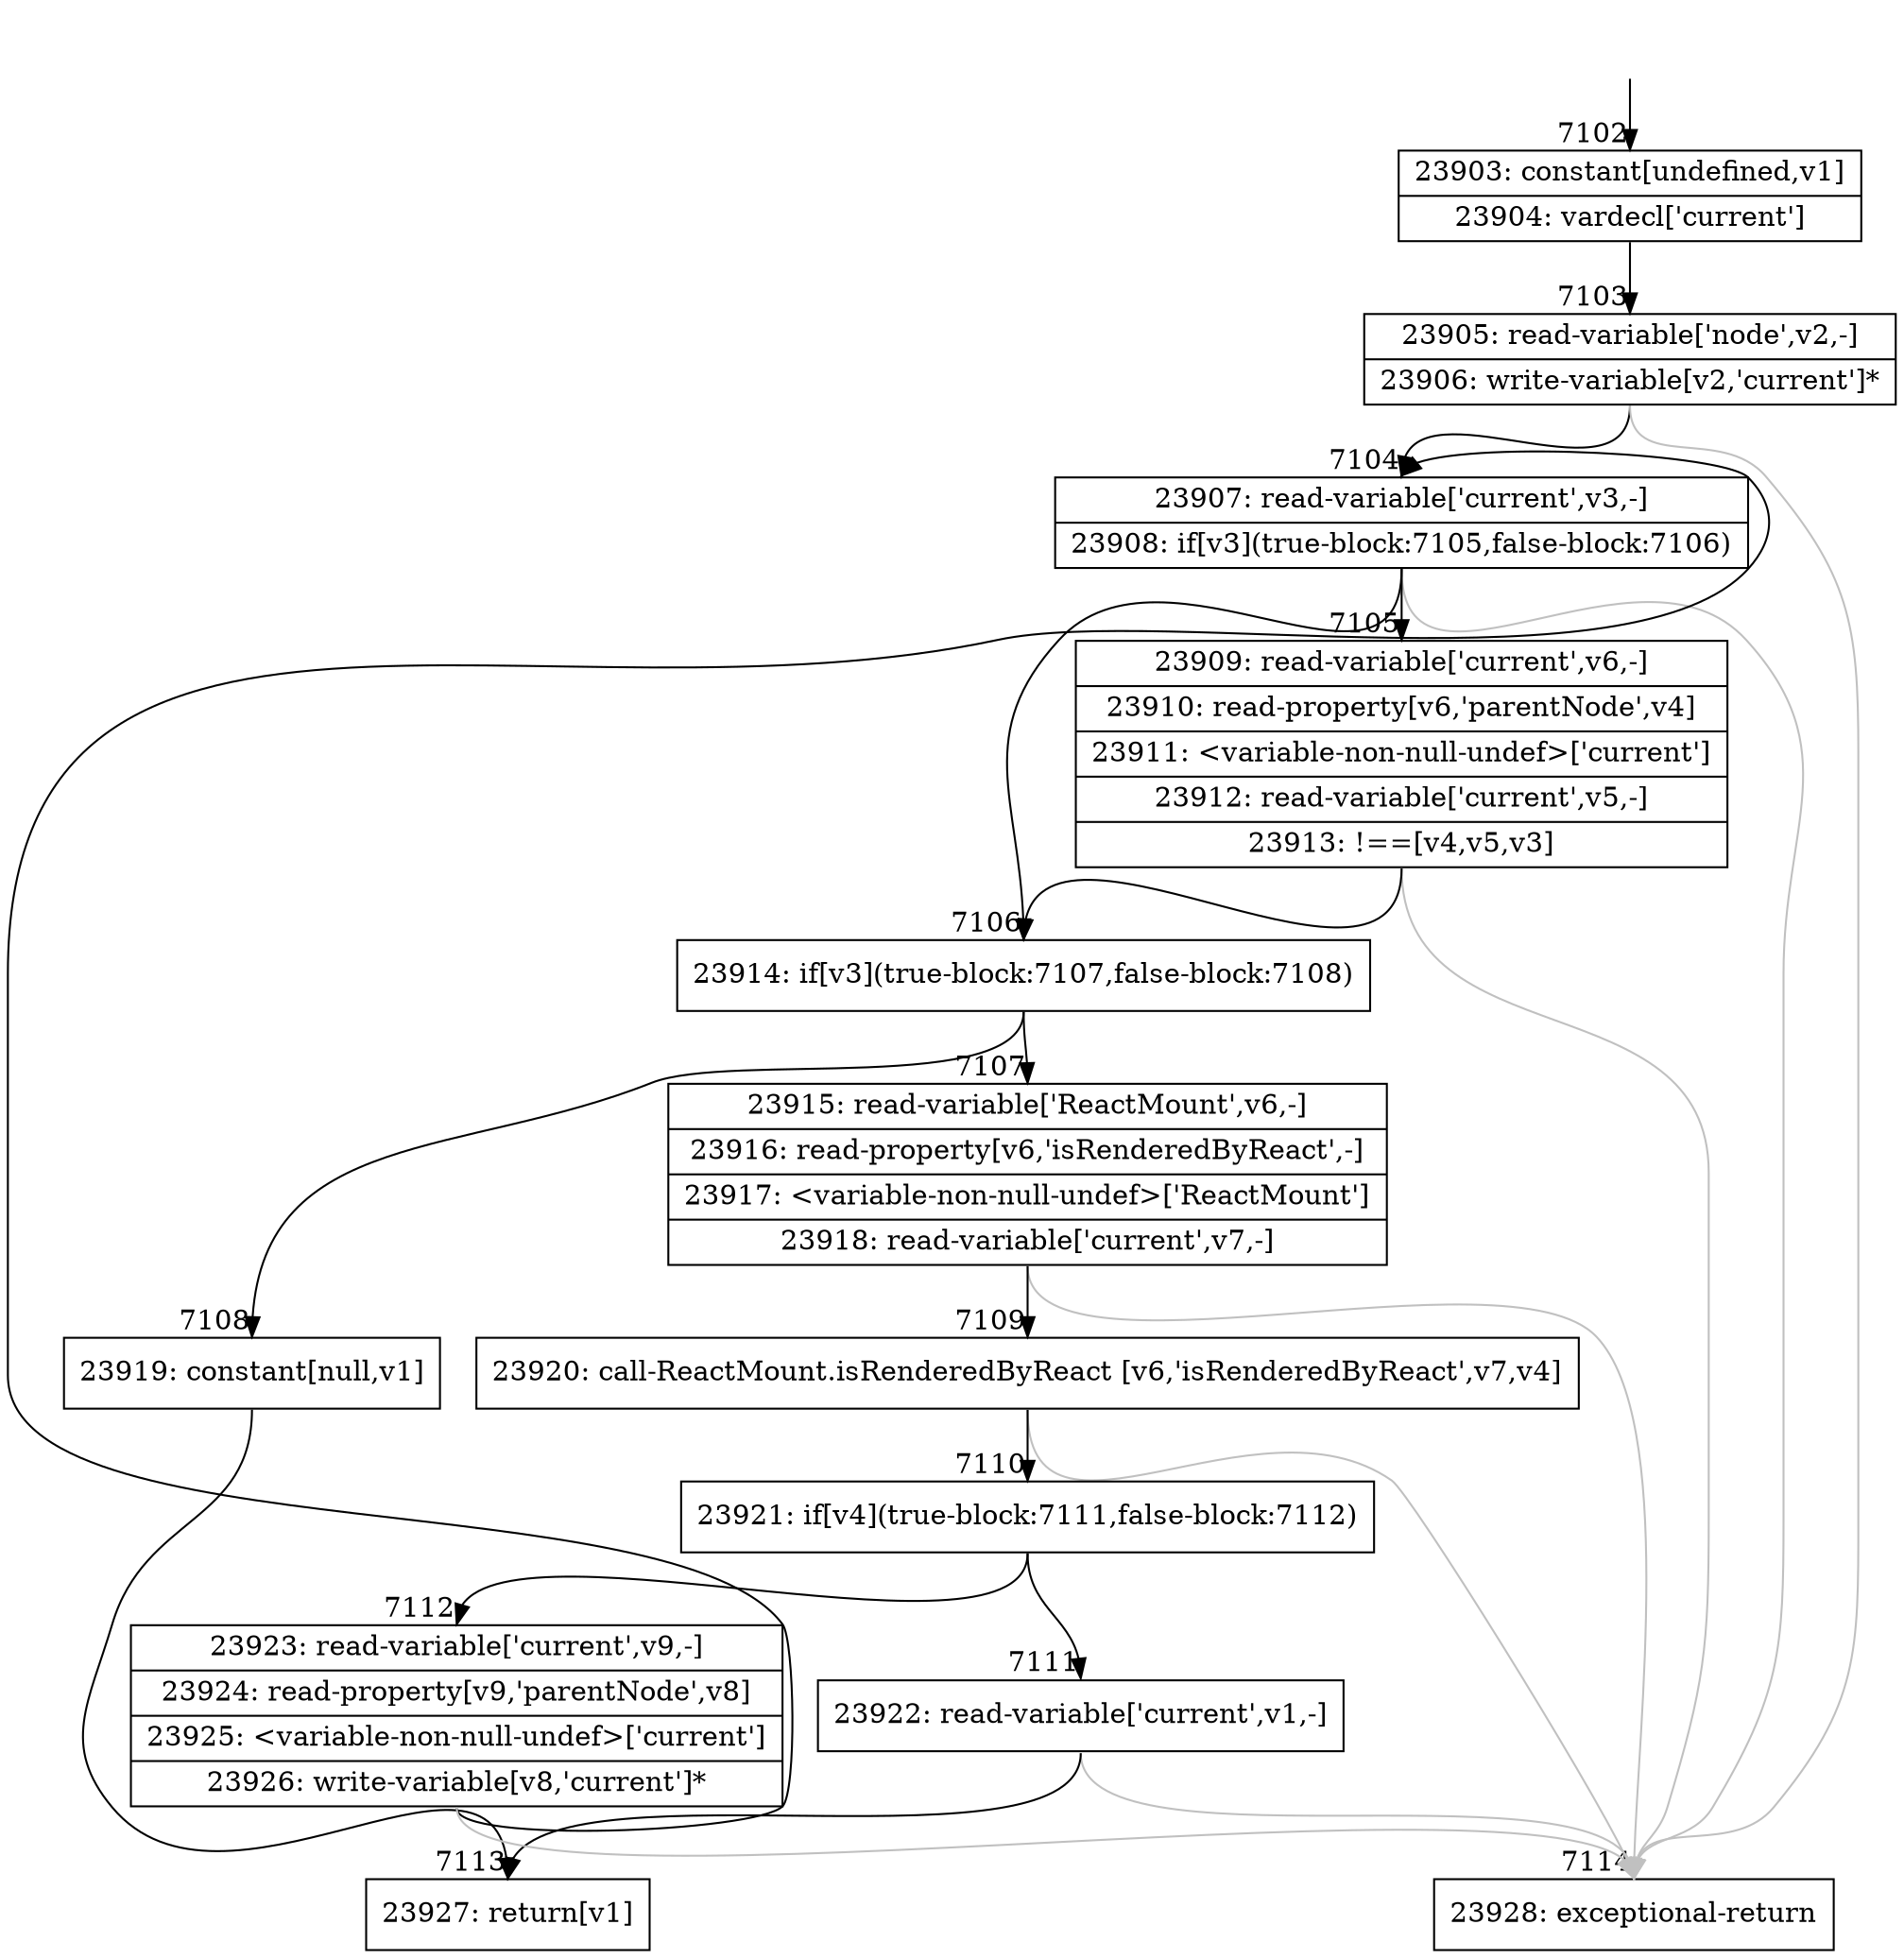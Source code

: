 digraph {
rankdir="TD"
BB_entry494[shape=none,label=""];
BB_entry494 -> BB7102 [tailport=s, headport=n, headlabel="    7102"]
BB7102 [shape=record label="{23903: constant[undefined,v1]|23904: vardecl['current']}" ] 
BB7102 -> BB7103 [tailport=s, headport=n, headlabel="      7103"]
BB7103 [shape=record label="{23905: read-variable['node',v2,-]|23906: write-variable[v2,'current']*}" ] 
BB7103 -> BB7104 [tailport=s, headport=n, headlabel="      7104"]
BB7103 -> BB7114 [tailport=s, headport=n, color=gray, headlabel="      7114"]
BB7104 [shape=record label="{23907: read-variable['current',v3,-]|23908: if[v3](true-block:7105,false-block:7106)}" ] 
BB7104 -> BB7106 [tailport=s, headport=n, headlabel="      7106"]
BB7104 -> BB7105 [tailport=s, headport=n, headlabel="      7105"]
BB7104 -> BB7114 [tailport=s, headport=n, color=gray]
BB7105 [shape=record label="{23909: read-variable['current',v6,-]|23910: read-property[v6,'parentNode',v4]|23911: \<variable-non-null-undef\>['current']|23912: read-variable['current',v5,-]|23913: !==[v4,v5,v3]}" ] 
BB7105 -> BB7106 [tailport=s, headport=n]
BB7105 -> BB7114 [tailport=s, headport=n, color=gray]
BB7106 [shape=record label="{23914: if[v3](true-block:7107,false-block:7108)}" ] 
BB7106 -> BB7107 [tailport=s, headport=n, headlabel="      7107"]
BB7106 -> BB7108 [tailport=s, headport=n, headlabel="      7108"]
BB7107 [shape=record label="{23915: read-variable['ReactMount',v6,-]|23916: read-property[v6,'isRenderedByReact',-]|23917: \<variable-non-null-undef\>['ReactMount']|23918: read-variable['current',v7,-]}" ] 
BB7107 -> BB7109 [tailport=s, headport=n, headlabel="      7109"]
BB7107 -> BB7114 [tailport=s, headport=n, color=gray]
BB7108 [shape=record label="{23919: constant[null,v1]}" ] 
BB7108 -> BB7113 [tailport=s, headport=n, headlabel="      7113"]
BB7109 [shape=record label="{23920: call-ReactMount.isRenderedByReact [v6,'isRenderedByReact',v7,v4]}" ] 
BB7109 -> BB7110 [tailport=s, headport=n, headlabel="      7110"]
BB7109 -> BB7114 [tailport=s, headport=n, color=gray]
BB7110 [shape=record label="{23921: if[v4](true-block:7111,false-block:7112)}" ] 
BB7110 -> BB7111 [tailport=s, headport=n, headlabel="      7111"]
BB7110 -> BB7112 [tailport=s, headport=n, headlabel="      7112"]
BB7111 [shape=record label="{23922: read-variable['current',v1,-]}" ] 
BB7111 -> BB7113 [tailport=s, headport=n]
BB7111 -> BB7114 [tailport=s, headport=n, color=gray]
BB7112 [shape=record label="{23923: read-variable['current',v9,-]|23924: read-property[v9,'parentNode',v8]|23925: \<variable-non-null-undef\>['current']|23926: write-variable[v8,'current']*}" ] 
BB7112 -> BB7104 [tailport=s, headport=n]
BB7112 -> BB7114 [tailport=s, headport=n, color=gray]
BB7113 [shape=record label="{23927: return[v1]}" ] 
BB7114 [shape=record label="{23928: exceptional-return}" ] 
//#$~ 12465
}
